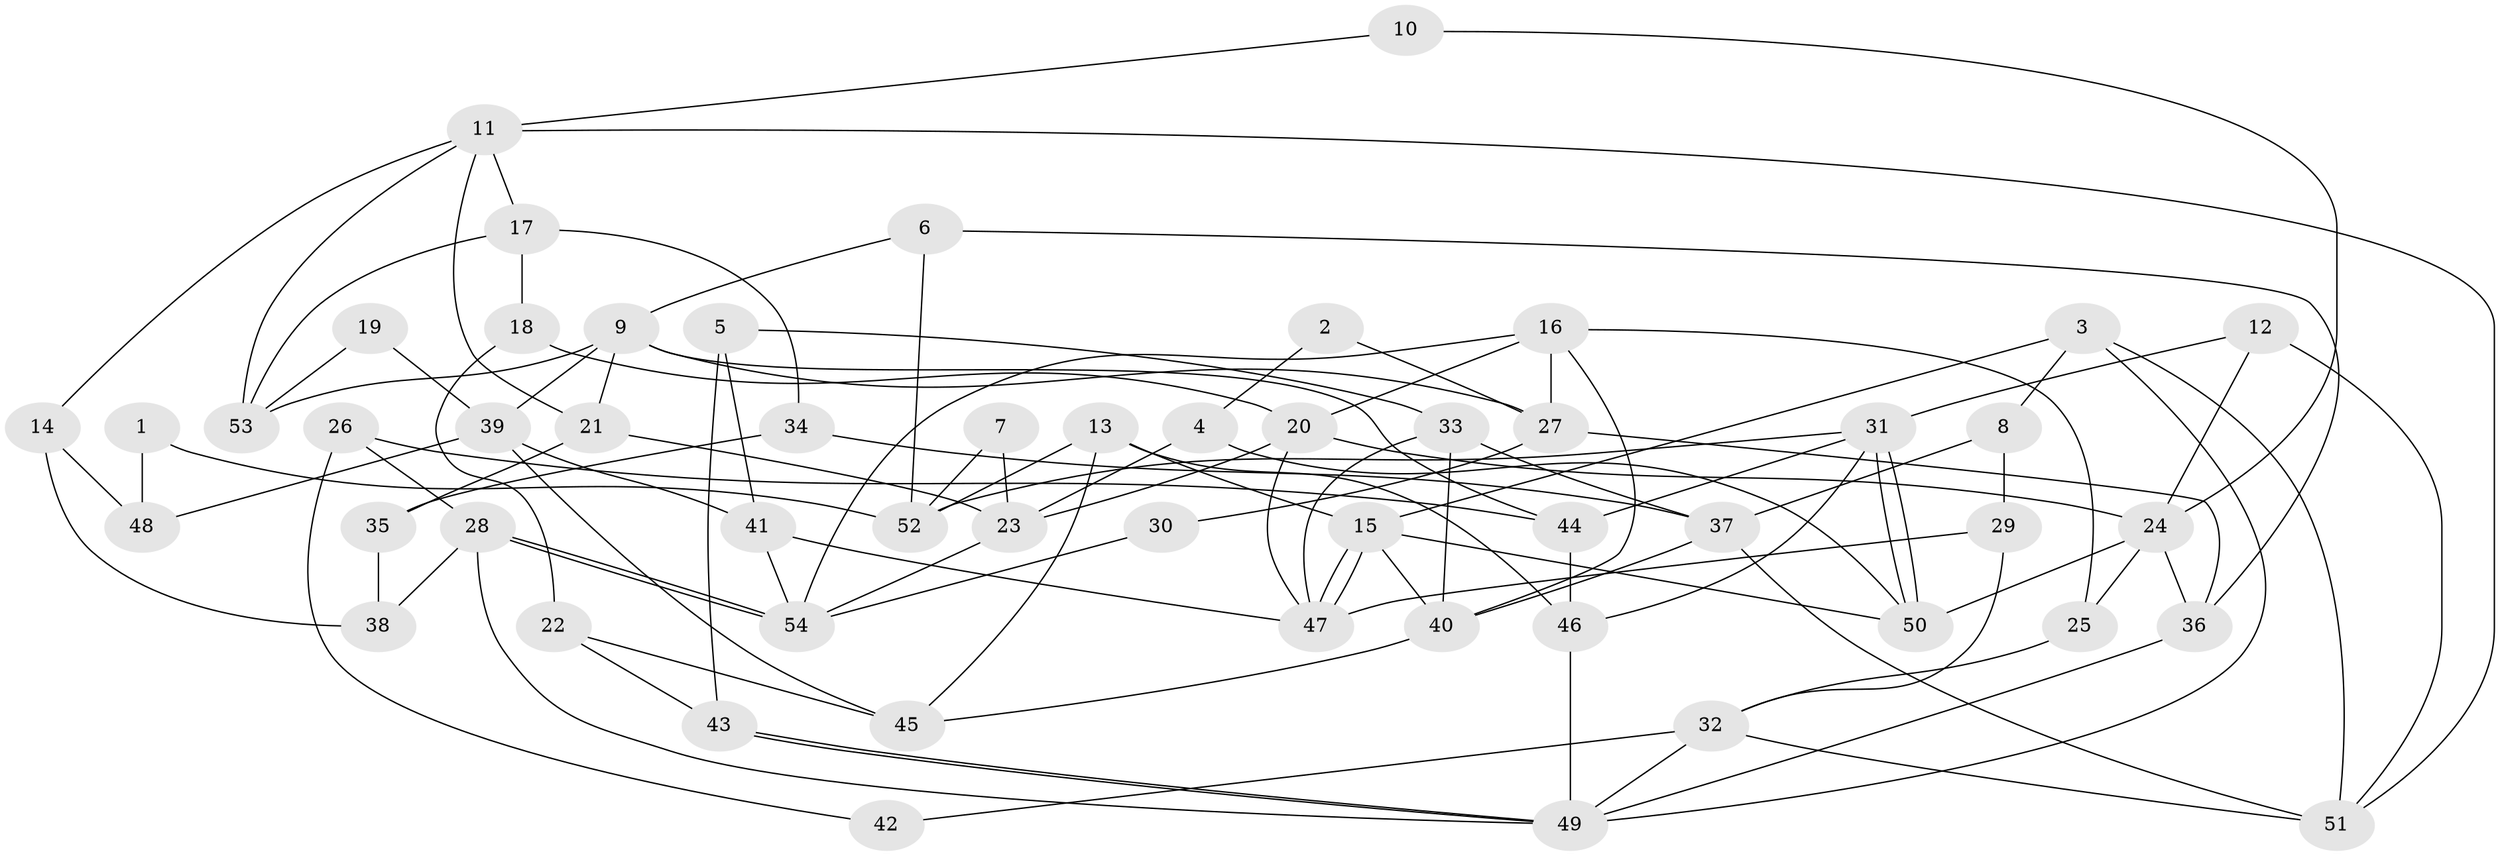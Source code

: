 // coarse degree distribution, {2: 0.10526315789473684, 7: 0.07894736842105263, 3: 0.23684210526315788, 8: 0.02631578947368421, 6: 0.10526315789473684, 4: 0.18421052631578946, 5: 0.2631578947368421}
// Generated by graph-tools (version 1.1) at 2025/37/03/04/25 23:37:10]
// undirected, 54 vertices, 108 edges
graph export_dot {
  node [color=gray90,style=filled];
  1;
  2;
  3;
  4;
  5;
  6;
  7;
  8;
  9;
  10;
  11;
  12;
  13;
  14;
  15;
  16;
  17;
  18;
  19;
  20;
  21;
  22;
  23;
  24;
  25;
  26;
  27;
  28;
  29;
  30;
  31;
  32;
  33;
  34;
  35;
  36;
  37;
  38;
  39;
  40;
  41;
  42;
  43;
  44;
  45;
  46;
  47;
  48;
  49;
  50;
  51;
  52;
  53;
  54;
  1 -- 52;
  1 -- 48;
  2 -- 4;
  2 -- 27;
  3 -- 49;
  3 -- 15;
  3 -- 8;
  3 -- 51;
  4 -- 23;
  4 -- 50;
  5 -- 33;
  5 -- 41;
  5 -- 43;
  6 -- 9;
  6 -- 36;
  6 -- 52;
  7 -- 23;
  7 -- 52;
  8 -- 37;
  8 -- 29;
  9 -- 21;
  9 -- 44;
  9 -- 27;
  9 -- 39;
  9 -- 53;
  10 -- 24;
  10 -- 11;
  11 -- 17;
  11 -- 51;
  11 -- 14;
  11 -- 21;
  11 -- 53;
  12 -- 31;
  12 -- 24;
  12 -- 51;
  13 -- 46;
  13 -- 15;
  13 -- 45;
  13 -- 52;
  14 -- 38;
  14 -- 48;
  15 -- 50;
  15 -- 47;
  15 -- 47;
  15 -- 40;
  16 -- 40;
  16 -- 20;
  16 -- 25;
  16 -- 27;
  16 -- 54;
  17 -- 53;
  17 -- 18;
  17 -- 34;
  18 -- 20;
  18 -- 22;
  19 -- 39;
  19 -- 53;
  20 -- 47;
  20 -- 24;
  20 -- 23;
  21 -- 23;
  21 -- 35;
  22 -- 43;
  22 -- 45;
  23 -- 54;
  24 -- 36;
  24 -- 25;
  24 -- 50;
  25 -- 32;
  26 -- 44;
  26 -- 28;
  26 -- 42;
  27 -- 30;
  27 -- 36;
  28 -- 49;
  28 -- 54;
  28 -- 54;
  28 -- 38;
  29 -- 47;
  29 -- 32;
  30 -- 54;
  31 -- 50;
  31 -- 50;
  31 -- 52;
  31 -- 44;
  31 -- 46;
  32 -- 51;
  32 -- 42;
  32 -- 49;
  33 -- 47;
  33 -- 40;
  33 -- 37;
  34 -- 37;
  34 -- 35;
  35 -- 38;
  36 -- 49;
  37 -- 51;
  37 -- 40;
  39 -- 45;
  39 -- 41;
  39 -- 48;
  40 -- 45;
  41 -- 54;
  41 -- 47;
  43 -- 49;
  43 -- 49;
  44 -- 46;
  46 -- 49;
}
